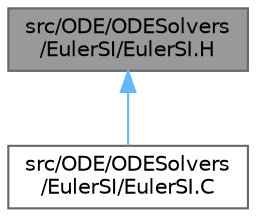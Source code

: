 digraph "src/ODE/ODESolvers/EulerSI/EulerSI.H"
{
 // LATEX_PDF_SIZE
  bgcolor="transparent";
  edge [fontname=Helvetica,fontsize=10,labelfontname=Helvetica,labelfontsize=10];
  node [fontname=Helvetica,fontsize=10,shape=box,height=0.2,width=0.4];
  Node1 [id="Node000001",label="src/ODE/ODESolvers\l/EulerSI/EulerSI.H",height=0.2,width=0.4,color="gray40", fillcolor="grey60", style="filled", fontcolor="black",tooltip=" "];
  Node1 -> Node2 [id="edge1_Node000001_Node000002",dir="back",color="steelblue1",style="solid",tooltip=" "];
  Node2 [id="Node000002",label="src/ODE/ODESolvers\l/EulerSI/EulerSI.C",height=0.2,width=0.4,color="grey40", fillcolor="white", style="filled",URL="$EulerSI_8C.html",tooltip=" "];
}
